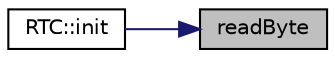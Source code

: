 digraph "readByte"
{
 // LATEX_PDF_SIZE
  edge [fontname="Helvetica",fontsize="10",labelfontname="Helvetica",labelfontsize="10"];
  node [fontname="Helvetica",fontsize="10",shape=record];
  rankdir="RL";
  Node1 [label="readByte",height=0.2,width=0.4,color="black", fillcolor="grey75", style="filled", fontcolor="black",tooltip="Reads a byte (8 bits) off the CPU bus at a given port address."];
  Node1 -> Node2 [dir="back",color="midnightblue",fontsize="10",style="solid",fontname="Helvetica"];
  Node2 [label="RTC::init",height=0.2,width=0.4,color="black", fillcolor="white", style="filled",URL="$db/de6/namespace_r_t_c.html#af746e6ba38c234affd66f9d86223ae89",tooltip="Initializes the Real Time Clock driver for the x86_64 architecture."];
}
